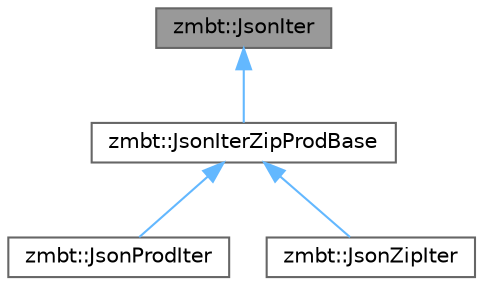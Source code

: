 digraph "zmbt::JsonIter"
{
 // LATEX_PDF_SIZE
  bgcolor="transparent";
  edge [fontname=Helvetica,fontsize=10,labelfontname=Helvetica,labelfontsize=10];
  node [fontname=Helvetica,fontsize=10,shape=box,height=0.2,width=0.4];
  Node1 [id="Node000001",label="zmbt::JsonIter",height=0.2,width=0.4,color="gray40", fillcolor="grey60", style="filled", fontcolor="black",tooltip="Boost JSON array iterator interface."];
  Node1 -> Node2 [id="edge1_Node000001_Node000002",dir="back",color="steelblue1",style="solid",tooltip=" "];
  Node2 [id="Node000002",label="zmbt::JsonIterZipProdBase",height=0.2,width=0.4,color="gray40", fillcolor="white", style="filled",URL="$classzmbt_1_1JsonIterZipProdBase.html",tooltip="Boost JSON array iterator base for zip or cartesian product."];
  Node2 -> Node3 [id="edge2_Node000002_Node000003",dir="back",color="steelblue1",style="solid",tooltip=" "];
  Node3 [id="Node000003",label="zmbt::JsonProdIter",height=0.2,width=0.4,color="gray40", fillcolor="white", style="filled",URL="$classzmbt_1_1JsonProdIter.html",tooltip="Cartesian Product Iterator."];
  Node2 -> Node4 [id="edge3_Node000002_Node000004",dir="back",color="steelblue1",style="solid",tooltip=" "];
  Node4 [id="Node000004",label="zmbt::JsonZipIter",height=0.2,width=0.4,color="gray40", fillcolor="white", style="filled",URL="$classzmbt_1_1JsonZipIter.html",tooltip="Zip Iterator."];
}
